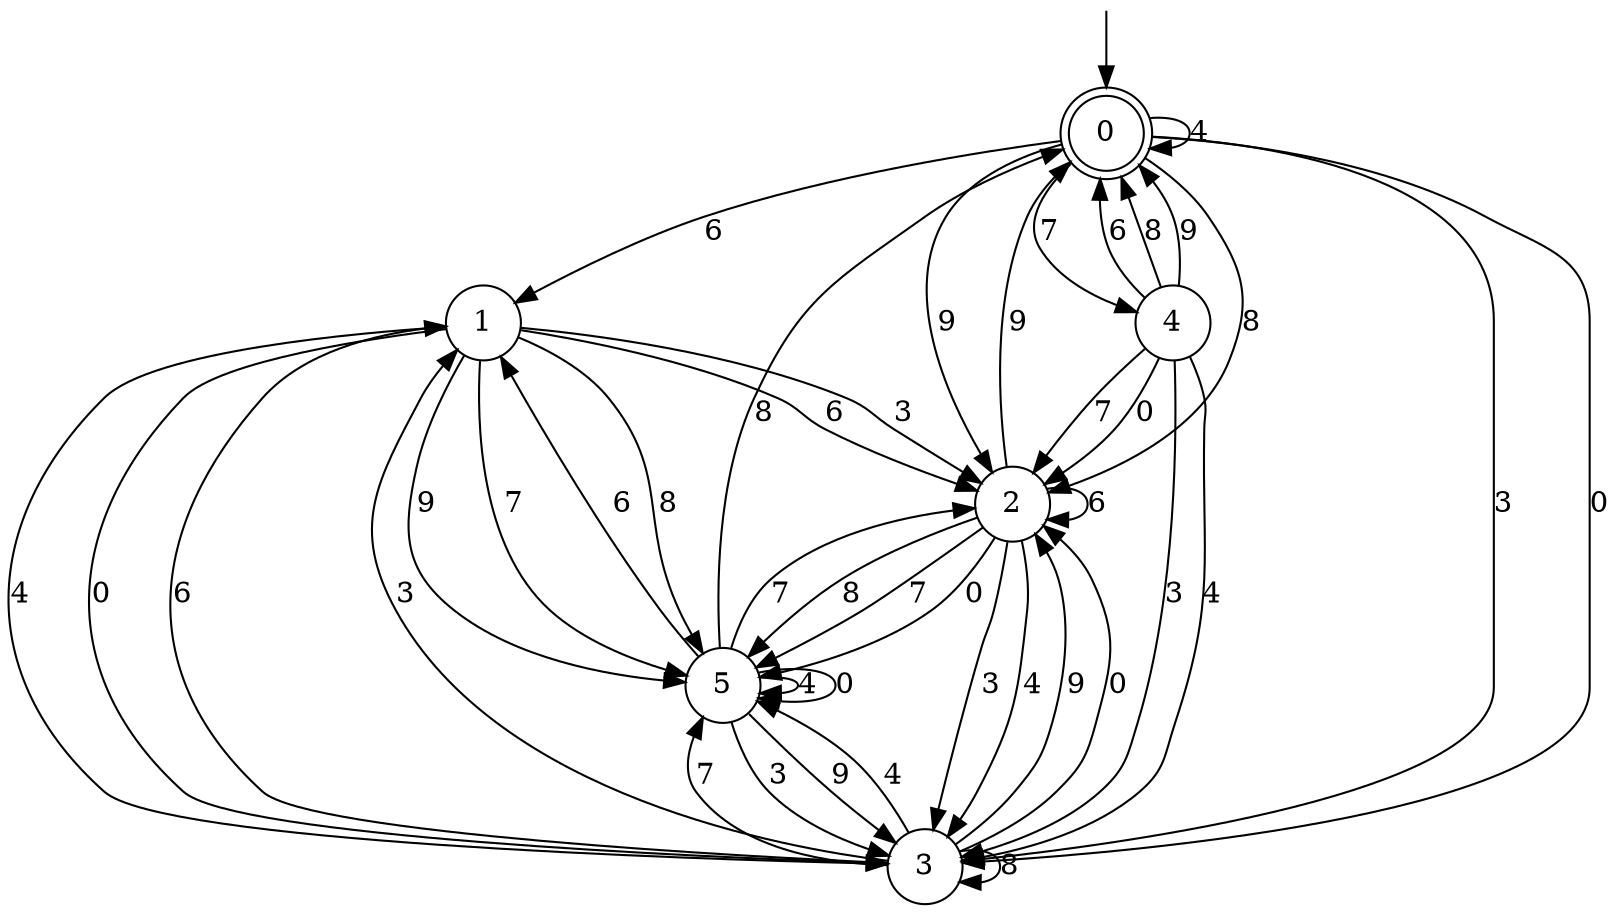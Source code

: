 digraph g {

	s0 [shape="doublecircle" label="0"];
	s1 [shape="circle" label="1"];
	s2 [shape="circle" label="2"];
	s3 [shape="circle" label="3"];
	s4 [shape="circle" label="4"];
	s5 [shape="circle" label="5"];
	s0 -> s1 [label="6"];
	s0 -> s2 [label="8"];
	s0 -> s2 [label="9"];
	s0 -> s3 [label="3"];
	s0 -> s0 [label="4"];
	s0 -> s4 [label="7"];
	s0 -> s3 [label="0"];
	s1 -> s2 [label="6"];
	s1 -> s5 [label="8"];
	s1 -> s5 [label="9"];
	s1 -> s2 [label="3"];
	s1 -> s3 [label="4"];
	s1 -> s5 [label="7"];
	s1 -> s3 [label="0"];
	s2 -> s2 [label="6"];
	s2 -> s5 [label="8"];
	s2 -> s0 [label="9"];
	s2 -> s3 [label="3"];
	s2 -> s3 [label="4"];
	s2 -> s5 [label="7"];
	s2 -> s5 [label="0"];
	s3 -> s1 [label="6"];
	s3 -> s3 [label="8"];
	s3 -> s2 [label="9"];
	s3 -> s1 [label="3"];
	s3 -> s5 [label="4"];
	s3 -> s5 [label="7"];
	s3 -> s2 [label="0"];
	s4 -> s0 [label="6"];
	s4 -> s0 [label="8"];
	s4 -> s0 [label="9"];
	s4 -> s3 [label="3"];
	s4 -> s3 [label="4"];
	s4 -> s2 [label="7"];
	s4 -> s2 [label="0"];
	s5 -> s1 [label="6"];
	s5 -> s0 [label="8"];
	s5 -> s3 [label="9"];
	s5 -> s3 [label="3"];
	s5 -> s5 [label="4"];
	s5 -> s2 [label="7"];
	s5 -> s5 [label="0"];

__start0 [label="" shape="none" width="0" height="0"];
__start0 -> s0;

}

